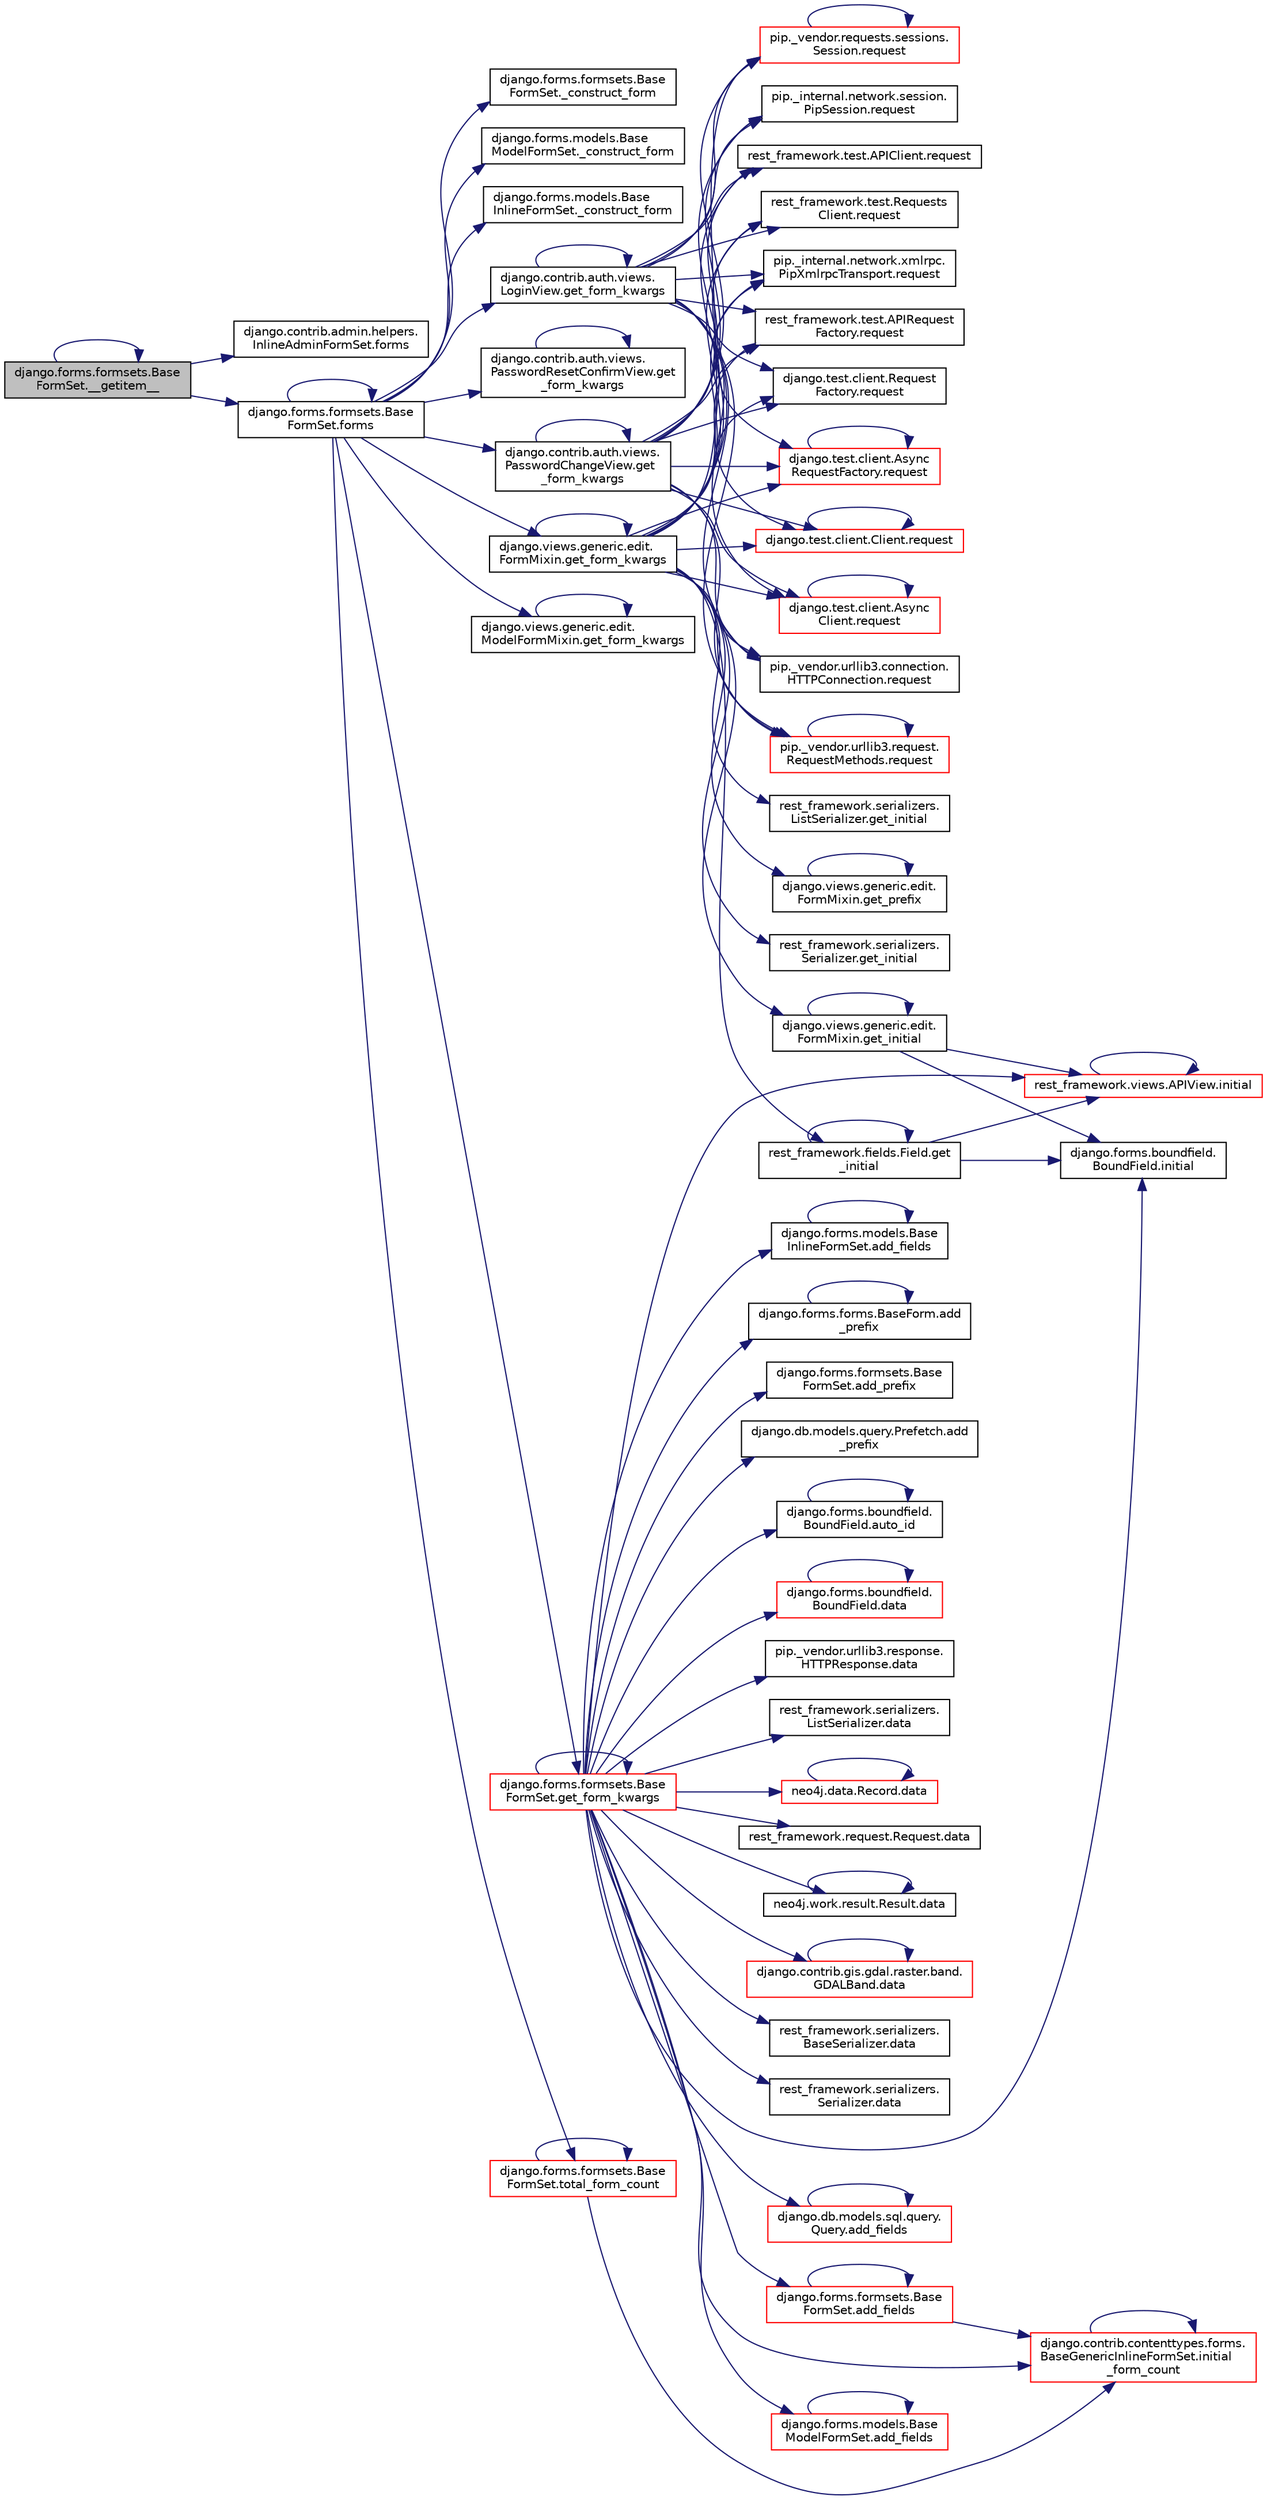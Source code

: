 digraph "django.forms.formsets.BaseFormSet.__getitem__"
{
 // LATEX_PDF_SIZE
  edge [fontname="Helvetica",fontsize="10",labelfontname="Helvetica",labelfontsize="10"];
  node [fontname="Helvetica",fontsize="10",shape=record];
  rankdir="LR";
  Node1 [label="django.forms.formsets.Base\lFormSet.__getitem__",height=0.2,width=0.4,color="black", fillcolor="grey75", style="filled", fontcolor="black",tooltip=" "];
  Node1 -> Node1 [color="midnightblue",fontsize="10",style="solid",fontname="Helvetica"];
  Node1 -> Node2 [color="midnightblue",fontsize="10",style="solid",fontname="Helvetica"];
  Node2 [label="django.contrib.admin.helpers.\lInlineAdminFormSet.forms",height=0.2,width=0.4,color="black", fillcolor="white", style="filled",URL="$db/d43/classdjango_1_1contrib_1_1admin_1_1helpers_1_1_inline_admin_form_set.html#a5f7dea78364630b55ad61ef019a34edc",tooltip=" "];
  Node1 -> Node3 [color="midnightblue",fontsize="10",style="solid",fontname="Helvetica"];
  Node3 [label="django.forms.formsets.Base\lFormSet.forms",height=0.2,width=0.4,color="black", fillcolor="white", style="filled",URL="$d5/d7f/classdjango_1_1forms_1_1formsets_1_1_base_form_set.html#a70cad149ce8de04397ad6b31f5f5497c",tooltip=" "];
  Node3 -> Node4 [color="midnightblue",fontsize="10",style="solid",fontname="Helvetica"];
  Node4 [label="django.forms.formsets.Base\lFormSet._construct_form",height=0.2,width=0.4,color="black", fillcolor="white", style="filled",URL="$d5/d7f/classdjango_1_1forms_1_1formsets_1_1_base_form_set.html#a77fbc0c9ae5a83ab728e709a4a313aa3",tooltip=" "];
  Node3 -> Node5 [color="midnightblue",fontsize="10",style="solid",fontname="Helvetica"];
  Node5 [label="django.forms.models.Base\lModelFormSet._construct_form",height=0.2,width=0.4,color="black", fillcolor="white", style="filled",URL="$d5/d31/classdjango_1_1forms_1_1models_1_1_base_model_form_set.html#a348b1ad9e9d4d35cd051b1eac28dab3f",tooltip=" "];
  Node3 -> Node6 [color="midnightblue",fontsize="10",style="solid",fontname="Helvetica"];
  Node6 [label="django.forms.models.Base\lInlineFormSet._construct_form",height=0.2,width=0.4,color="black", fillcolor="white", style="filled",URL="$d9/d21/classdjango_1_1forms_1_1models_1_1_base_inline_form_set.html#ae1b546b2614e92192a5f7777f8846c9d",tooltip=" "];
  Node3 -> Node3 [color="midnightblue",fontsize="10",style="solid",fontname="Helvetica"];
  Node3 -> Node7 [color="midnightblue",fontsize="10",style="solid",fontname="Helvetica"];
  Node7 [label="django.contrib.auth.views.\lLoginView.get_form_kwargs",height=0.2,width=0.4,color="black", fillcolor="white", style="filled",URL="$dd/d60/classdjango_1_1contrib_1_1auth_1_1views_1_1_login_view.html#acfe4d8339fbf103b4d0a3ab00ca515cb",tooltip=" "];
  Node7 -> Node7 [color="midnightblue",fontsize="10",style="solid",fontname="Helvetica"];
  Node7 -> Node8 [color="midnightblue",fontsize="10",style="solid",fontname="Helvetica"];
  Node8 [label="pip._internal.network.xmlrpc.\lPipXmlrpcTransport.request",height=0.2,width=0.4,color="black", fillcolor="white", style="filled",URL="$dd/d8a/classpip_1_1__internal_1_1network_1_1xmlrpc_1_1_pip_xmlrpc_transport.html#adb84317dcc522d845a56ce9cc4f82522",tooltip=" "];
  Node7 -> Node9 [color="midnightblue",fontsize="10",style="solid",fontname="Helvetica"];
  Node9 [label="rest_framework.test.APIRequest\lFactory.request",height=0.2,width=0.4,color="black", fillcolor="white", style="filled",URL="$da/d3c/classrest__framework_1_1test_1_1_a_p_i_request_factory.html#abd5931aada009b9fb1f1577613acd058",tooltip=" "];
  Node7 -> Node10 [color="midnightblue",fontsize="10",style="solid",fontname="Helvetica"];
  Node10 [label="django.test.client.Request\lFactory.request",height=0.2,width=0.4,color="black", fillcolor="white", style="filled",URL="$db/d7f/classdjango_1_1test_1_1client_1_1_request_factory.html#a12550839ba4cbabcf38bff0d2ff69f0a",tooltip=" "];
  Node7 -> Node11 [color="midnightblue",fontsize="10",style="solid",fontname="Helvetica"];
  Node11 [label="django.test.client.Async\lRequestFactory.request",height=0.2,width=0.4,color="red", fillcolor="white", style="filled",URL="$d6/de5/classdjango_1_1test_1_1client_1_1_async_request_factory.html#a8dcee74bc0f05203aa2aa2aad95555a9",tooltip=" "];
  Node11 -> Node11 [color="midnightblue",fontsize="10",style="solid",fontname="Helvetica"];
  Node7 -> Node13 [color="midnightblue",fontsize="10",style="solid",fontname="Helvetica"];
  Node13 [label="django.test.client.Client.request",height=0.2,width=0.4,color="red", fillcolor="white", style="filled",URL="$d2/d2e/classdjango_1_1test_1_1client_1_1_client.html#a4b25cead120a234c08a522e016cb6138",tooltip=" "];
  Node13 -> Node13 [color="midnightblue",fontsize="10",style="solid",fontname="Helvetica"];
  Node7 -> Node18 [color="midnightblue",fontsize="10",style="solid",fontname="Helvetica"];
  Node18 [label="django.test.client.Async\lClient.request",height=0.2,width=0.4,color="red", fillcolor="white", style="filled",URL="$d9/dd7/classdjango_1_1test_1_1client_1_1_async_client.html#a38330cfdf01cb69d3dd0bdb8b9777bd9",tooltip=" "];
  Node18 -> Node18 [color="midnightblue",fontsize="10",style="solid",fontname="Helvetica"];
  Node7 -> Node19 [color="midnightblue",fontsize="10",style="solid",fontname="Helvetica"];
  Node19 [label="pip._vendor.urllib3.connection.\lHTTPConnection.request",height=0.2,width=0.4,color="black", fillcolor="white", style="filled",URL="$d2/d75/classpip_1_1__vendor_1_1urllib3_1_1connection_1_1_h_t_t_p_connection.html#ae44707607a133fa0d27085cc2ea9ef85",tooltip=" "];
  Node7 -> Node20 [color="midnightblue",fontsize="10",style="solid",fontname="Helvetica"];
  Node20 [label="pip._vendor.urllib3.request.\lRequestMethods.request",height=0.2,width=0.4,color="red", fillcolor="white", style="filled",URL="$de/d48/classpip_1_1__vendor_1_1urllib3_1_1request_1_1_request_methods.html#a875ca454fac77c856bdf0cbe44f8fb64",tooltip=" "];
  Node20 -> Node20 [color="midnightblue",fontsize="10",style="solid",fontname="Helvetica"];
  Node7 -> Node51 [color="midnightblue",fontsize="10",style="solid",fontname="Helvetica"];
  Node51 [label="pip._vendor.requests.sessions.\lSession.request",height=0.2,width=0.4,color="red", fillcolor="white", style="filled",URL="$da/de9/classpip_1_1__vendor_1_1requests_1_1sessions_1_1_session.html#a718b60e99280c6ef1a346cb6dc0a90c8",tooltip=" "];
  Node51 -> Node51 [color="midnightblue",fontsize="10",style="solid",fontname="Helvetica"];
  Node7 -> Node481 [color="midnightblue",fontsize="10",style="solid",fontname="Helvetica"];
  Node481 [label="pip._internal.network.session.\lPipSession.request",height=0.2,width=0.4,color="black", fillcolor="white", style="filled",URL="$d9/dc2/classpip_1_1__internal_1_1network_1_1session_1_1_pip_session.html#a9c968f2f764cbd41db6684fafb5b1e6a",tooltip=" "];
  Node7 -> Node479 [color="midnightblue",fontsize="10",style="solid",fontname="Helvetica"];
  Node479 [label="rest_framework.test.APIClient.request",height=0.2,width=0.4,color="black", fillcolor="white", style="filled",URL="$da/d51/classrest__framework_1_1test_1_1_a_p_i_client.html#a77b55b2a0a90921243b61303fc37e59d",tooltip=" "];
  Node7 -> Node480 [color="midnightblue",fontsize="10",style="solid",fontname="Helvetica"];
  Node480 [label="rest_framework.test.Requests\lClient.request",height=0.2,width=0.4,color="black", fillcolor="white", style="filled",URL="$de/dc8/classrest__framework_1_1test_1_1_requests_client.html#ae6de53b1244ae8817b8bf8d6838b72ba",tooltip=" "];
  Node3 -> Node755 [color="midnightblue",fontsize="10",style="solid",fontname="Helvetica"];
  Node755 [label="django.contrib.auth.views.\lPasswordResetConfirmView.get\l_form_kwargs",height=0.2,width=0.4,color="black", fillcolor="white", style="filled",URL="$da/d2d/classdjango_1_1contrib_1_1auth_1_1views_1_1_password_reset_confirm_view.html#a98c2c808d29b0e81720825d01c0d0de3",tooltip=" "];
  Node755 -> Node755 [color="midnightblue",fontsize="10",style="solid",fontname="Helvetica"];
  Node3 -> Node756 [color="midnightblue",fontsize="10",style="solid",fontname="Helvetica"];
  Node756 [label="django.contrib.auth.views.\lPasswordChangeView.get\l_form_kwargs",height=0.2,width=0.4,color="black", fillcolor="white", style="filled",URL="$d6/de8/classdjango_1_1contrib_1_1auth_1_1views_1_1_password_change_view.html#a819ee3cbfcf3ce40a8a1aa66bef97850",tooltip=" "];
  Node756 -> Node756 [color="midnightblue",fontsize="10",style="solid",fontname="Helvetica"];
  Node756 -> Node8 [color="midnightblue",fontsize="10",style="solid",fontname="Helvetica"];
  Node756 -> Node9 [color="midnightblue",fontsize="10",style="solid",fontname="Helvetica"];
  Node756 -> Node10 [color="midnightblue",fontsize="10",style="solid",fontname="Helvetica"];
  Node756 -> Node11 [color="midnightblue",fontsize="10",style="solid",fontname="Helvetica"];
  Node756 -> Node13 [color="midnightblue",fontsize="10",style="solid",fontname="Helvetica"];
  Node756 -> Node18 [color="midnightblue",fontsize="10",style="solid",fontname="Helvetica"];
  Node756 -> Node19 [color="midnightblue",fontsize="10",style="solid",fontname="Helvetica"];
  Node756 -> Node20 [color="midnightblue",fontsize="10",style="solid",fontname="Helvetica"];
  Node756 -> Node51 [color="midnightblue",fontsize="10",style="solid",fontname="Helvetica"];
  Node756 -> Node481 [color="midnightblue",fontsize="10",style="solid",fontname="Helvetica"];
  Node756 -> Node479 [color="midnightblue",fontsize="10",style="solid",fontname="Helvetica"];
  Node756 -> Node480 [color="midnightblue",fontsize="10",style="solid",fontname="Helvetica"];
  Node3 -> Node757 [color="midnightblue",fontsize="10",style="solid",fontname="Helvetica"];
  Node757 [label="django.views.generic.edit.\lFormMixin.get_form_kwargs",height=0.2,width=0.4,color="black", fillcolor="white", style="filled",URL="$df/d6a/classdjango_1_1views_1_1generic_1_1edit_1_1_form_mixin.html#a39553a35fb3f5f55c90d9f6355a57b78",tooltip=" "];
  Node757 -> Node757 [color="midnightblue",fontsize="10",style="solid",fontname="Helvetica"];
  Node757 -> Node758 [color="midnightblue",fontsize="10",style="solid",fontname="Helvetica"];
  Node758 [label="django.views.generic.edit.\lFormMixin.get_initial",height=0.2,width=0.4,color="black", fillcolor="white", style="filled",URL="$df/d6a/classdjango_1_1views_1_1generic_1_1edit_1_1_form_mixin.html#ab814b4070196cb0e417553372b9852cf",tooltip=" "];
  Node758 -> Node758 [color="midnightblue",fontsize="10",style="solid",fontname="Helvetica"];
  Node758 -> Node759 [color="midnightblue",fontsize="10",style="solid",fontname="Helvetica"];
  Node759 [label="django.forms.boundfield.\lBoundField.initial",height=0.2,width=0.4,color="black", fillcolor="white", style="filled",URL="$da/d92/classdjango_1_1forms_1_1boundfield_1_1_bound_field.html#a9b4e04b5d7b926365bbda9f1fe3453f5",tooltip=" "];
  Node758 -> Node760 [color="midnightblue",fontsize="10",style="solid",fontname="Helvetica"];
  Node760 [label="rest_framework.views.APIView.initial",height=0.2,width=0.4,color="red", fillcolor="white", style="filled",URL="$d3/d7d/classrest__framework_1_1views_1_1_a_p_i_view.html#a170de3ffed1bcb6ad4859df45549eee8",tooltip=" "];
  Node760 -> Node760 [color="midnightblue",fontsize="10",style="solid",fontname="Helvetica"];
  Node757 -> Node781 [color="midnightblue",fontsize="10",style="solid",fontname="Helvetica"];
  Node781 [label="rest_framework.fields.Field.get\l_initial",height=0.2,width=0.4,color="black", fillcolor="white", style="filled",URL="$d9/d53/classrest__framework_1_1fields_1_1_field.html#a256c6b4d3978a71f5e6e4417135d59ed",tooltip=" "];
  Node781 -> Node781 [color="midnightblue",fontsize="10",style="solid",fontname="Helvetica"];
  Node781 -> Node759 [color="midnightblue",fontsize="10",style="solid",fontname="Helvetica"];
  Node781 -> Node760 [color="midnightblue",fontsize="10",style="solid",fontname="Helvetica"];
  Node757 -> Node782 [color="midnightblue",fontsize="10",style="solid",fontname="Helvetica"];
  Node782 [label="rest_framework.serializers.\lSerializer.get_initial",height=0.2,width=0.4,color="black", fillcolor="white", style="filled",URL="$de/daf/classrest__framework_1_1serializers_1_1_serializer.html#a09f977fb602ffec285c3d0c21ad5c06a",tooltip=" "];
  Node757 -> Node783 [color="midnightblue",fontsize="10",style="solid",fontname="Helvetica"];
  Node783 [label="rest_framework.serializers.\lListSerializer.get_initial",height=0.2,width=0.4,color="black", fillcolor="white", style="filled",URL="$d9/dee/classrest__framework_1_1serializers_1_1_list_serializer.html#a134a6fc6f167760f3578bc8b2889da87",tooltip=" "];
  Node757 -> Node784 [color="midnightblue",fontsize="10",style="solid",fontname="Helvetica"];
  Node784 [label="django.views.generic.edit.\lFormMixin.get_prefix",height=0.2,width=0.4,color="black", fillcolor="white", style="filled",URL="$df/d6a/classdjango_1_1views_1_1generic_1_1edit_1_1_form_mixin.html#ad204b54b13386094dd57e94cd32b1dcf",tooltip=" "];
  Node784 -> Node784 [color="midnightblue",fontsize="10",style="solid",fontname="Helvetica"];
  Node757 -> Node10 [color="midnightblue",fontsize="10",style="solid",fontname="Helvetica"];
  Node757 -> Node11 [color="midnightblue",fontsize="10",style="solid",fontname="Helvetica"];
  Node757 -> Node13 [color="midnightblue",fontsize="10",style="solid",fontname="Helvetica"];
  Node757 -> Node18 [color="midnightblue",fontsize="10",style="solid",fontname="Helvetica"];
  Node757 -> Node8 [color="midnightblue",fontsize="10",style="solid",fontname="Helvetica"];
  Node757 -> Node481 [color="midnightblue",fontsize="10",style="solid",fontname="Helvetica"];
  Node757 -> Node51 [color="midnightblue",fontsize="10",style="solid",fontname="Helvetica"];
  Node757 -> Node9 [color="midnightblue",fontsize="10",style="solid",fontname="Helvetica"];
  Node757 -> Node19 [color="midnightblue",fontsize="10",style="solid",fontname="Helvetica"];
  Node757 -> Node20 [color="midnightblue",fontsize="10",style="solid",fontname="Helvetica"];
  Node757 -> Node479 [color="midnightblue",fontsize="10",style="solid",fontname="Helvetica"];
  Node757 -> Node480 [color="midnightblue",fontsize="10",style="solid",fontname="Helvetica"];
  Node3 -> Node785 [color="midnightblue",fontsize="10",style="solid",fontname="Helvetica"];
  Node785 [label="django.views.generic.edit.\lModelFormMixin.get_form_kwargs",height=0.2,width=0.4,color="black", fillcolor="white", style="filled",URL="$d9/de4/classdjango_1_1views_1_1generic_1_1edit_1_1_model_form_mixin.html#acb84732059397043dfe04440b12ac05b",tooltip=" "];
  Node785 -> Node785 [color="midnightblue",fontsize="10",style="solid",fontname="Helvetica"];
  Node3 -> Node786 [color="midnightblue",fontsize="10",style="solid",fontname="Helvetica"];
  Node786 [label="django.forms.formsets.Base\lFormSet.get_form_kwargs",height=0.2,width=0.4,color="red", fillcolor="white", style="filled",URL="$d5/d7f/classdjango_1_1forms_1_1formsets_1_1_base_form_set.html#a88de5b295c9504269cae259b3bcefc93",tooltip=" "];
  Node786 -> Node787 [color="midnightblue",fontsize="10",style="solid",fontname="Helvetica"];
  Node787 [label="django.db.models.sql.query.\lQuery.add_fields",height=0.2,width=0.4,color="red", fillcolor="white", style="filled",URL="$d6/d30/classdjango_1_1db_1_1models_1_1sql_1_1query_1_1_query.html#a8ced3db76abd43e72de7ccbe8b829b14",tooltip=" "];
  Node787 -> Node787 [color="midnightblue",fontsize="10",style="solid",fontname="Helvetica"];
  Node786 -> Node809 [color="midnightblue",fontsize="10",style="solid",fontname="Helvetica"];
  Node809 [label="django.forms.formsets.Base\lFormSet.add_fields",height=0.2,width=0.4,color="red", fillcolor="white", style="filled",URL="$d5/d7f/classdjango_1_1forms_1_1formsets_1_1_base_form_set.html#a5139435e68b424b423f9b672f192ced6",tooltip=" "];
  Node809 -> Node809 [color="midnightblue",fontsize="10",style="solid",fontname="Helvetica"];
  Node809 -> Node811 [color="midnightblue",fontsize="10",style="solid",fontname="Helvetica"];
  Node811 [label="django.contrib.contenttypes.forms.\lBaseGenericInlineFormSet.initial\l_form_count",height=0.2,width=0.4,color="red", fillcolor="white", style="filled",URL="$d5/ded/classdjango_1_1contrib_1_1contenttypes_1_1forms_1_1_base_generic_inline_form_set.html#ac3f6ce4eb97005dc1f89a2a478e321ea",tooltip=" "];
  Node811 -> Node811 [color="midnightblue",fontsize="10",style="solid",fontname="Helvetica"];
  Node786 -> Node843 [color="midnightblue",fontsize="10",style="solid",fontname="Helvetica"];
  Node843 [label="django.forms.models.Base\lModelFormSet.add_fields",height=0.2,width=0.4,color="red", fillcolor="white", style="filled",URL="$d5/d31/classdjango_1_1forms_1_1models_1_1_base_model_form_set.html#a7ba87ca8389c133b3c62c02ec6183b2c",tooltip=" "];
  Node843 -> Node843 [color="midnightblue",fontsize="10",style="solid",fontname="Helvetica"];
  Node786 -> Node844 [color="midnightblue",fontsize="10",style="solid",fontname="Helvetica"];
  Node844 [label="django.forms.models.Base\lInlineFormSet.add_fields",height=0.2,width=0.4,color="black", fillcolor="white", style="filled",URL="$d9/d21/classdjango_1_1forms_1_1models_1_1_base_inline_form_set.html#a61cbb631d0a888f9d20bd98ad86cc402",tooltip=" "];
  Node844 -> Node844 [color="midnightblue",fontsize="10",style="solid",fontname="Helvetica"];
  Node786 -> Node838 [color="midnightblue",fontsize="10",style="solid",fontname="Helvetica"];
  Node838 [label="django.forms.forms.BaseForm.add\l_prefix",height=0.2,width=0.4,color="black", fillcolor="white", style="filled",URL="$d8/d44/classdjango_1_1forms_1_1forms_1_1_base_form.html#a1675d80825ffda150c10bb5d395a7533",tooltip=" "];
  Node838 -> Node838 [color="midnightblue",fontsize="10",style="solid",fontname="Helvetica"];
  Node786 -> Node839 [color="midnightblue",fontsize="10",style="solid",fontname="Helvetica"];
  Node839 [label="django.forms.formsets.Base\lFormSet.add_prefix",height=0.2,width=0.4,color="black", fillcolor="white", style="filled",URL="$d5/d7f/classdjango_1_1forms_1_1formsets_1_1_base_form_set.html#ab7c9950ee4e47460bda858b3cac9032e",tooltip=" "];
  Node786 -> Node840 [color="midnightblue",fontsize="10",style="solid",fontname="Helvetica"];
  Node840 [label="django.db.models.query.Prefetch.add\l_prefix",height=0.2,width=0.4,color="black", fillcolor="white", style="filled",URL="$d0/dbb/classdjango_1_1db_1_1models_1_1query_1_1_prefetch.html#a941eb118060011d33399f408d2ef3dfa",tooltip=" "];
  Node786 -> Node814 [color="midnightblue",fontsize="10",style="solid",fontname="Helvetica"];
  Node814 [label="django.forms.boundfield.\lBoundField.auto_id",height=0.2,width=0.4,color="black", fillcolor="white", style="filled",URL="$da/d92/classdjango_1_1forms_1_1boundfield_1_1_bound_field.html#a68d9bfc7200f45392c4de7f4a9b73a28",tooltip=" "];
  Node814 -> Node814 [color="midnightblue",fontsize="10",style="solid",fontname="Helvetica"];
  Node786 -> Node827 [color="midnightblue",fontsize="10",style="solid",fontname="Helvetica"];
  Node827 [label="django.forms.boundfield.\lBoundField.data",height=0.2,width=0.4,color="red", fillcolor="white", style="filled",URL="$da/d92/classdjango_1_1forms_1_1boundfield_1_1_bound_field.html#ab171a7cf1b7f223c5a378a8a216c665d",tooltip=" "];
  Node827 -> Node827 [color="midnightblue",fontsize="10",style="solid",fontname="Helvetica"];
  Node786 -> Node830 [color="midnightblue",fontsize="10",style="solid",fontname="Helvetica"];
  Node830 [label="pip._vendor.urllib3.response.\lHTTPResponse.data",height=0.2,width=0.4,color="black", fillcolor="white", style="filled",URL="$dd/d5a/classpip_1_1__vendor_1_1urllib3_1_1response_1_1_h_t_t_p_response.html#a6e7ac6d6d58cacbce67ec13daeedeb7c",tooltip=" "];
  Node786 -> Node834 [color="midnightblue",fontsize="10",style="solid",fontname="Helvetica"];
  Node834 [label="rest_framework.serializers.\lListSerializer.data",height=0.2,width=0.4,color="black", fillcolor="white", style="filled",URL="$d9/dee/classrest__framework_1_1serializers_1_1_list_serializer.html#a98b5c9f9dc18b200355dfed8df68dd19",tooltip=" "];
  Node786 -> Node828 [color="midnightblue",fontsize="10",style="solid",fontname="Helvetica"];
  Node828 [label="neo4j.data.Record.data",height=0.2,width=0.4,color="red", fillcolor="white", style="filled",URL="$d8/da3/classneo4j_1_1data_1_1_record.html#a24123084c9f60275847a4509076677bf",tooltip=" "];
  Node828 -> Node828 [color="midnightblue",fontsize="10",style="solid",fontname="Helvetica"];
  Node786 -> Node831 [color="midnightblue",fontsize="10",style="solid",fontname="Helvetica"];
  Node831 [label="rest_framework.request.Request.data",height=0.2,width=0.4,color="black", fillcolor="white", style="filled",URL="$d9/d48/classrest__framework_1_1request_1_1_request.html#ae246e53ff4ce6ec7367efa833ac43eb7",tooltip=" "];
  Node786 -> Node829 [color="midnightblue",fontsize="10",style="solid",fontname="Helvetica"];
  Node829 [label="neo4j.work.result.Result.data",height=0.2,width=0.4,color="black", fillcolor="white", style="filled",URL="$d6/d93/classneo4j_1_1work_1_1result_1_1_result.html#a91a9d95693baed609c832d2306811873",tooltip=" "];
  Node829 -> Node829 [color="midnightblue",fontsize="10",style="solid",fontname="Helvetica"];
  Node786 -> Node815 [color="midnightblue",fontsize="10",style="solid",fontname="Helvetica"];
  Node815 [label="django.contrib.gis.gdal.raster.band.\lGDALBand.data",height=0.2,width=0.4,color="red", fillcolor="white", style="filled",URL="$d5/d4d/classdjango_1_1contrib_1_1gis_1_1gdal_1_1raster_1_1band_1_1_g_d_a_l_band.html#ab034c17962c340c65434561c57451461",tooltip=" "];
  Node815 -> Node815 [color="midnightblue",fontsize="10",style="solid",fontname="Helvetica"];
  Node786 -> Node832 [color="midnightblue",fontsize="10",style="solid",fontname="Helvetica"];
  Node832 [label="rest_framework.serializers.\lBaseSerializer.data",height=0.2,width=0.4,color="black", fillcolor="white", style="filled",URL="$d9/de7/classrest__framework_1_1serializers_1_1_base_serializer.html#ab8e2dde5ecf9c3cc38be55e4b92f7fae",tooltip=" "];
  Node786 -> Node833 [color="midnightblue",fontsize="10",style="solid",fontname="Helvetica"];
  Node833 [label="rest_framework.serializers.\lSerializer.data",height=0.2,width=0.4,color="black", fillcolor="white", style="filled",URL="$de/daf/classrest__framework_1_1serializers_1_1_serializer.html#a028ae12666279b96942ec52c9e0bfb70",tooltip=" "];
  Node786 -> Node786 [color="midnightblue",fontsize="10",style="solid",fontname="Helvetica"];
  Node786 -> Node759 [color="midnightblue",fontsize="10",style="solid",fontname="Helvetica"];
  Node786 -> Node760 [color="midnightblue",fontsize="10",style="solid",fontname="Helvetica"];
  Node786 -> Node811 [color="midnightblue",fontsize="10",style="solid",fontname="Helvetica"];
  Node3 -> Node842 [color="midnightblue",fontsize="10",style="solid",fontname="Helvetica"];
  Node842 [label="django.forms.formsets.Base\lFormSet.total_form_count",height=0.2,width=0.4,color="red", fillcolor="white", style="filled",URL="$d5/d7f/classdjango_1_1forms_1_1formsets_1_1_base_form_set.html#a37ab5fcd99e2f3bbd6c74342e08aeaed",tooltip=" "];
  Node842 -> Node811 [color="midnightblue",fontsize="10",style="solid",fontname="Helvetica"];
  Node842 -> Node842 [color="midnightblue",fontsize="10",style="solid",fontname="Helvetica"];
}
